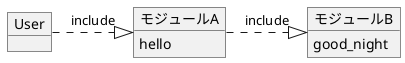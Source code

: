@startuml

object モジュールA {
  hello
}

object モジュールB {
  good_night
}

object User {
}

User .r.|> モジュールA:include
モジュールA .r.|> モジュールB:include

@enduml
